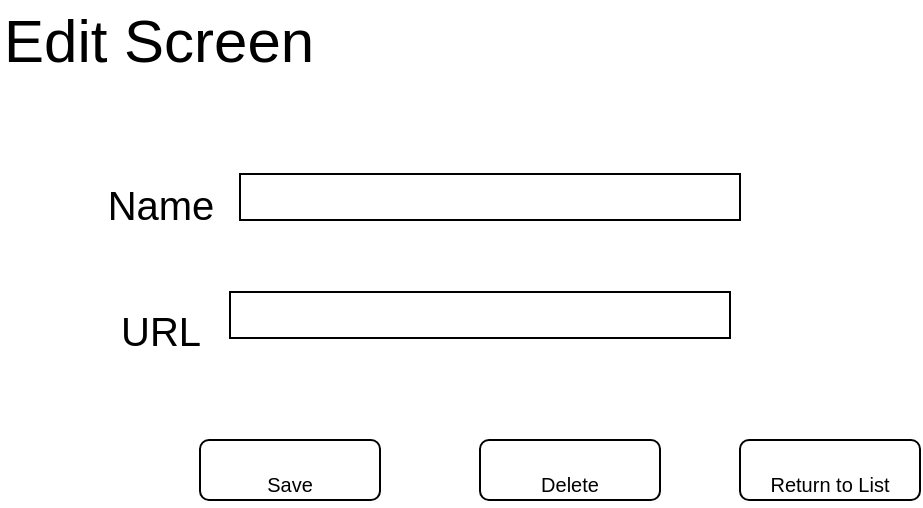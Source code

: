 <mxfile version="12.6.5" type="device"><diagram id="moYUQwlxdf3XrbjLOL8l" name="Page-1"><mxGraphModel dx="946" dy="624" grid="1" gridSize="10" guides="1" tooltips="1" connect="1" arrows="1" fold="1" page="1" pageScale="1" pageWidth="850" pageHeight="1100" math="0" shadow="0"><root><mxCell id="0"/><mxCell id="1" parent="0"/><mxCell id="l0VPM1y0SwLT3u_EBxe7-1" value="Name" style="text;html=1;align=center;verticalAlign=middle;resizable=0;points=[];autosize=1;fontSize=20;" vertex="1" parent="1"><mxGeometry x="55" y="97" width="70" height="30" as="geometry"/></mxCell><mxCell id="l0VPM1y0SwLT3u_EBxe7-2" value="" style="rounded=0;whiteSpace=wrap;html=1;fontSize=20;" vertex="1" parent="1"><mxGeometry x="130" y="97" width="250" height="23" as="geometry"/></mxCell><mxCell id="l0VPM1y0SwLT3u_EBxe7-9" value="URL" style="text;html=1;align=center;verticalAlign=middle;resizable=0;points=[];autosize=1;fontSize=20;" vertex="1" parent="1"><mxGeometry x="60" y="160" width="60" height="30" as="geometry"/></mxCell><mxCell id="l0VPM1y0SwLT3u_EBxe7-10" value="" style="rounded=0;whiteSpace=wrap;html=1;fontSize=20;" vertex="1" parent="1"><mxGeometry x="125" y="156" width="250" height="23" as="geometry"/></mxCell><mxCell id="l0VPM1y0SwLT3u_EBxe7-11" value="Edit Screen" style="text;html=1;align=left;verticalAlign=middle;resizable=0;points=[];autosize=1;fontSize=30;" vertex="1" parent="1"><mxGeometry x="10" y="10" width="170" height="40" as="geometry"/></mxCell><mxCell id="l0VPM1y0SwLT3u_EBxe7-14" value="&lt;font size=&quot;1&quot;&gt;Save&lt;/font&gt;" style="rounded=1;whiteSpace=wrap;html=1;strokeColor=#000000;fontSize=30;" vertex="1" parent="1"><mxGeometry x="110" y="230" width="90" height="30" as="geometry"/></mxCell><mxCell id="l0VPM1y0SwLT3u_EBxe7-15" value="&lt;font size=&quot;1&quot;&gt;Delete&lt;/font&gt;" style="rounded=1;whiteSpace=wrap;html=1;strokeColor=#000000;fontSize=30;" vertex="1" parent="1"><mxGeometry x="250" y="230" width="90" height="30" as="geometry"/></mxCell><mxCell id="l0VPM1y0SwLT3u_EBxe7-16" value="&lt;font size=&quot;1&quot;&gt;Return to List&lt;/font&gt;" style="rounded=1;whiteSpace=wrap;html=1;strokeColor=#000000;fontSize=30;" vertex="1" parent="1"><mxGeometry x="380" y="230" width="90" height="30" as="geometry"/></mxCell></root></mxGraphModel></diagram></mxfile>